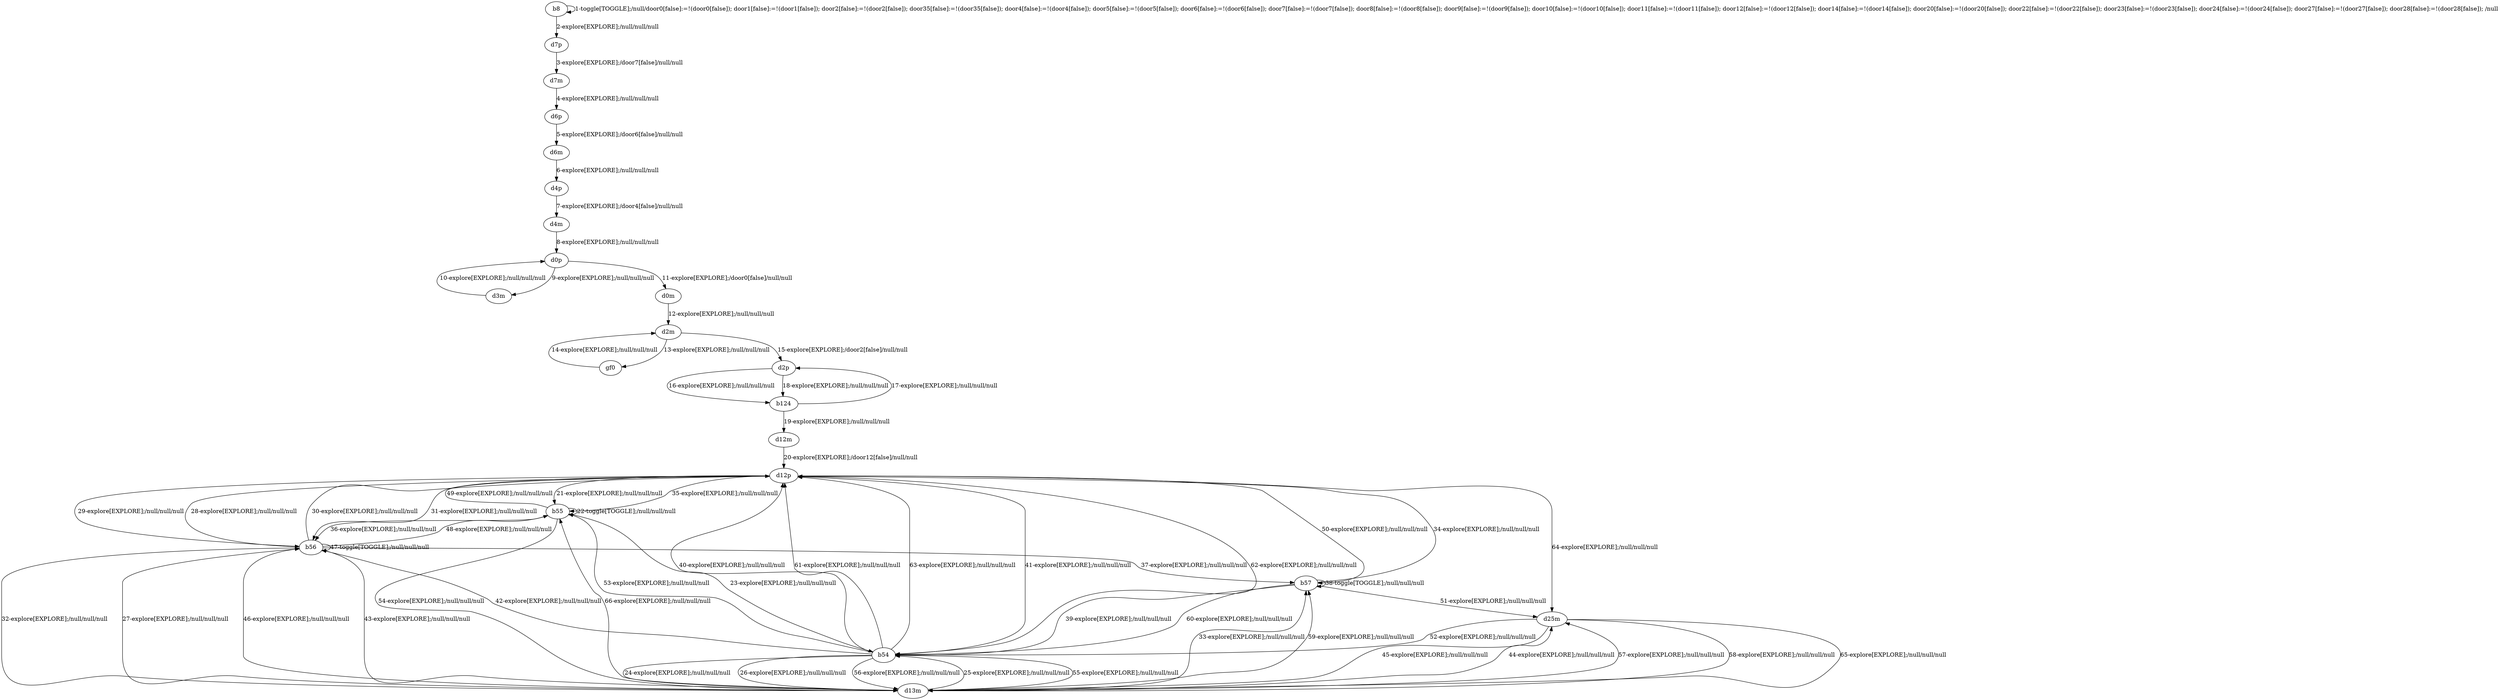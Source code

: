 # Total number of goals covered by this test: 1
# d13m --> b55

digraph g {
"b8" -> "b8" [label = "1-toggle[TOGGLE];/null/door0[false]:=!(door0[false]); door1[false]:=!(door1[false]); door2[false]:=!(door2[false]); door35[false]:=!(door35[false]); door4[false]:=!(door4[false]); door5[false]:=!(door5[false]); door6[false]:=!(door6[false]); door7[false]:=!(door7[false]); door8[false]:=!(door8[false]); door9[false]:=!(door9[false]); door10[false]:=!(door10[false]); door11[false]:=!(door11[false]); door12[false]:=!(door12[false]); door14[false]:=!(door14[false]); door20[false]:=!(door20[false]); door22[false]:=!(door22[false]); door23[false]:=!(door23[false]); door24[false]:=!(door24[false]); door27[false]:=!(door27[false]); door28[false]:=!(door28[false]); /null"];
"b8" -> "d7p" [label = "2-explore[EXPLORE];/null/null/null"];
"d7p" -> "d7m" [label = "3-explore[EXPLORE];/door7[false]/null/null"];
"d7m" -> "d6p" [label = "4-explore[EXPLORE];/null/null/null"];
"d6p" -> "d6m" [label = "5-explore[EXPLORE];/door6[false]/null/null"];
"d6m" -> "d4p" [label = "6-explore[EXPLORE];/null/null/null"];
"d4p" -> "d4m" [label = "7-explore[EXPLORE];/door4[false]/null/null"];
"d4m" -> "d0p" [label = "8-explore[EXPLORE];/null/null/null"];
"d0p" -> "d3m" [label = "9-explore[EXPLORE];/null/null/null"];
"d3m" -> "d0p" [label = "10-explore[EXPLORE];/null/null/null"];
"d0p" -> "d0m" [label = "11-explore[EXPLORE];/door0[false]/null/null"];
"d0m" -> "d2m" [label = "12-explore[EXPLORE];/null/null/null"];
"d2m" -> "gf0" [label = "13-explore[EXPLORE];/null/null/null"];
"gf0" -> "d2m" [label = "14-explore[EXPLORE];/null/null/null"];
"d2m" -> "d2p" [label = "15-explore[EXPLORE];/door2[false]/null/null"];
"d2p" -> "b124" [label = "16-explore[EXPLORE];/null/null/null"];
"b124" -> "d2p" [label = "17-explore[EXPLORE];/null/null/null"];
"d2p" -> "b124" [label = "18-explore[EXPLORE];/null/null/null"];
"b124" -> "d12m" [label = "19-explore[EXPLORE];/null/null/null"];
"d12m" -> "d12p" [label = "20-explore[EXPLORE];/door12[false]/null/null"];
"d12p" -> "b55" [label = "21-explore[EXPLORE];/null/null/null"];
"b55" -> "b55" [label = "22-toggle[TOGGLE];/null/null/null"];
"b55" -> "b54" [label = "23-explore[EXPLORE];/null/null/null"];
"b54" -> "d13m" [label = "24-explore[EXPLORE];/null/null/null"];
"d13m" -> "b54" [label = "25-explore[EXPLORE];/null/null/null"];
"b54" -> "d13m" [label = "26-explore[EXPLORE];/null/null/null"];
"d13m" -> "b56" [label = "27-explore[EXPLORE];/null/null/null"];
"b56" -> "d12p" [label = "28-explore[EXPLORE];/null/null/null"];
"d12p" -> "b56" [label = "29-explore[EXPLORE];/null/null/null"];
"b56" -> "d12p" [label = "30-explore[EXPLORE];/null/null/null"];
"d12p" -> "b56" [label = "31-explore[EXPLORE];/null/null/null"];
"b56" -> "d13m" [label = "32-explore[EXPLORE];/null/null/null"];
"d13m" -> "b57" [label = "33-explore[EXPLORE];/null/null/null"];
"b57" -> "d12p" [label = "34-explore[EXPLORE];/null/null/null"];
"d12p" -> "b55" [label = "35-explore[EXPLORE];/null/null/null"];
"b55" -> "b56" [label = "36-explore[EXPLORE];/null/null/null"];
"b56" -> "b57" [label = "37-explore[EXPLORE];/null/null/null"];
"b57" -> "b57" [label = "38-toggle[TOGGLE];/null/null/null"];
"b57" -> "b54" [label = "39-explore[EXPLORE];/null/null/null"];
"b54" -> "d12p" [label = "40-explore[EXPLORE];/null/null/null"];
"d12p" -> "b54" [label = "41-explore[EXPLORE];/null/null/null"];
"b54" -> "b56" [label = "42-explore[EXPLORE];/null/null/null"];
"b56" -> "d13m" [label = "43-explore[EXPLORE];/null/null/null"];
"d13m" -> "d25m" [label = "44-explore[EXPLORE];/null/null/null"];
"d25m" -> "d13m" [label = "45-explore[EXPLORE];/null/null/null"];
"d13m" -> "b56" [label = "46-explore[EXPLORE];/null/null/null"];
"b56" -> "b56" [label = "47-toggle[TOGGLE];/null/null/null"];
"b56" -> "b55" [label = "48-explore[EXPLORE];/null/null/null"];
"b55" -> "d12p" [label = "49-explore[EXPLORE];/null/null/null"];
"d12p" -> "b57" [label = "50-explore[EXPLORE];/null/null/null"];
"b57" -> "d25m" [label = "51-explore[EXPLORE];/null/null/null"];
"d25m" -> "b54" [label = "52-explore[EXPLORE];/null/null/null"];
"b54" -> "b55" [label = "53-explore[EXPLORE];/null/null/null"];
"b55" -> "d13m" [label = "54-explore[EXPLORE];/null/null/null"];
"d13m" -> "b54" [label = "55-explore[EXPLORE];/null/null/null"];
"b54" -> "d13m" [label = "56-explore[EXPLORE];/null/null/null"];
"d13m" -> "d25m" [label = "57-explore[EXPLORE];/null/null/null"];
"d25m" -> "d13m" [label = "58-explore[EXPLORE];/null/null/null"];
"d13m" -> "b57" [label = "59-explore[EXPLORE];/null/null/null"];
"b57" -> "b54" [label = "60-explore[EXPLORE];/null/null/null"];
"b54" -> "d12p" [label = "61-explore[EXPLORE];/null/null/null"];
"d12p" -> "b54" [label = "62-explore[EXPLORE];/null/null/null"];
"b54" -> "d12p" [label = "63-explore[EXPLORE];/null/null/null"];
"d12p" -> "d25m" [label = "64-explore[EXPLORE];/null/null/null"];
"d25m" -> "d13m" [label = "65-explore[EXPLORE];/null/null/null"];
"d13m" -> "b55" [label = "66-explore[EXPLORE];/null/null/null"];
}